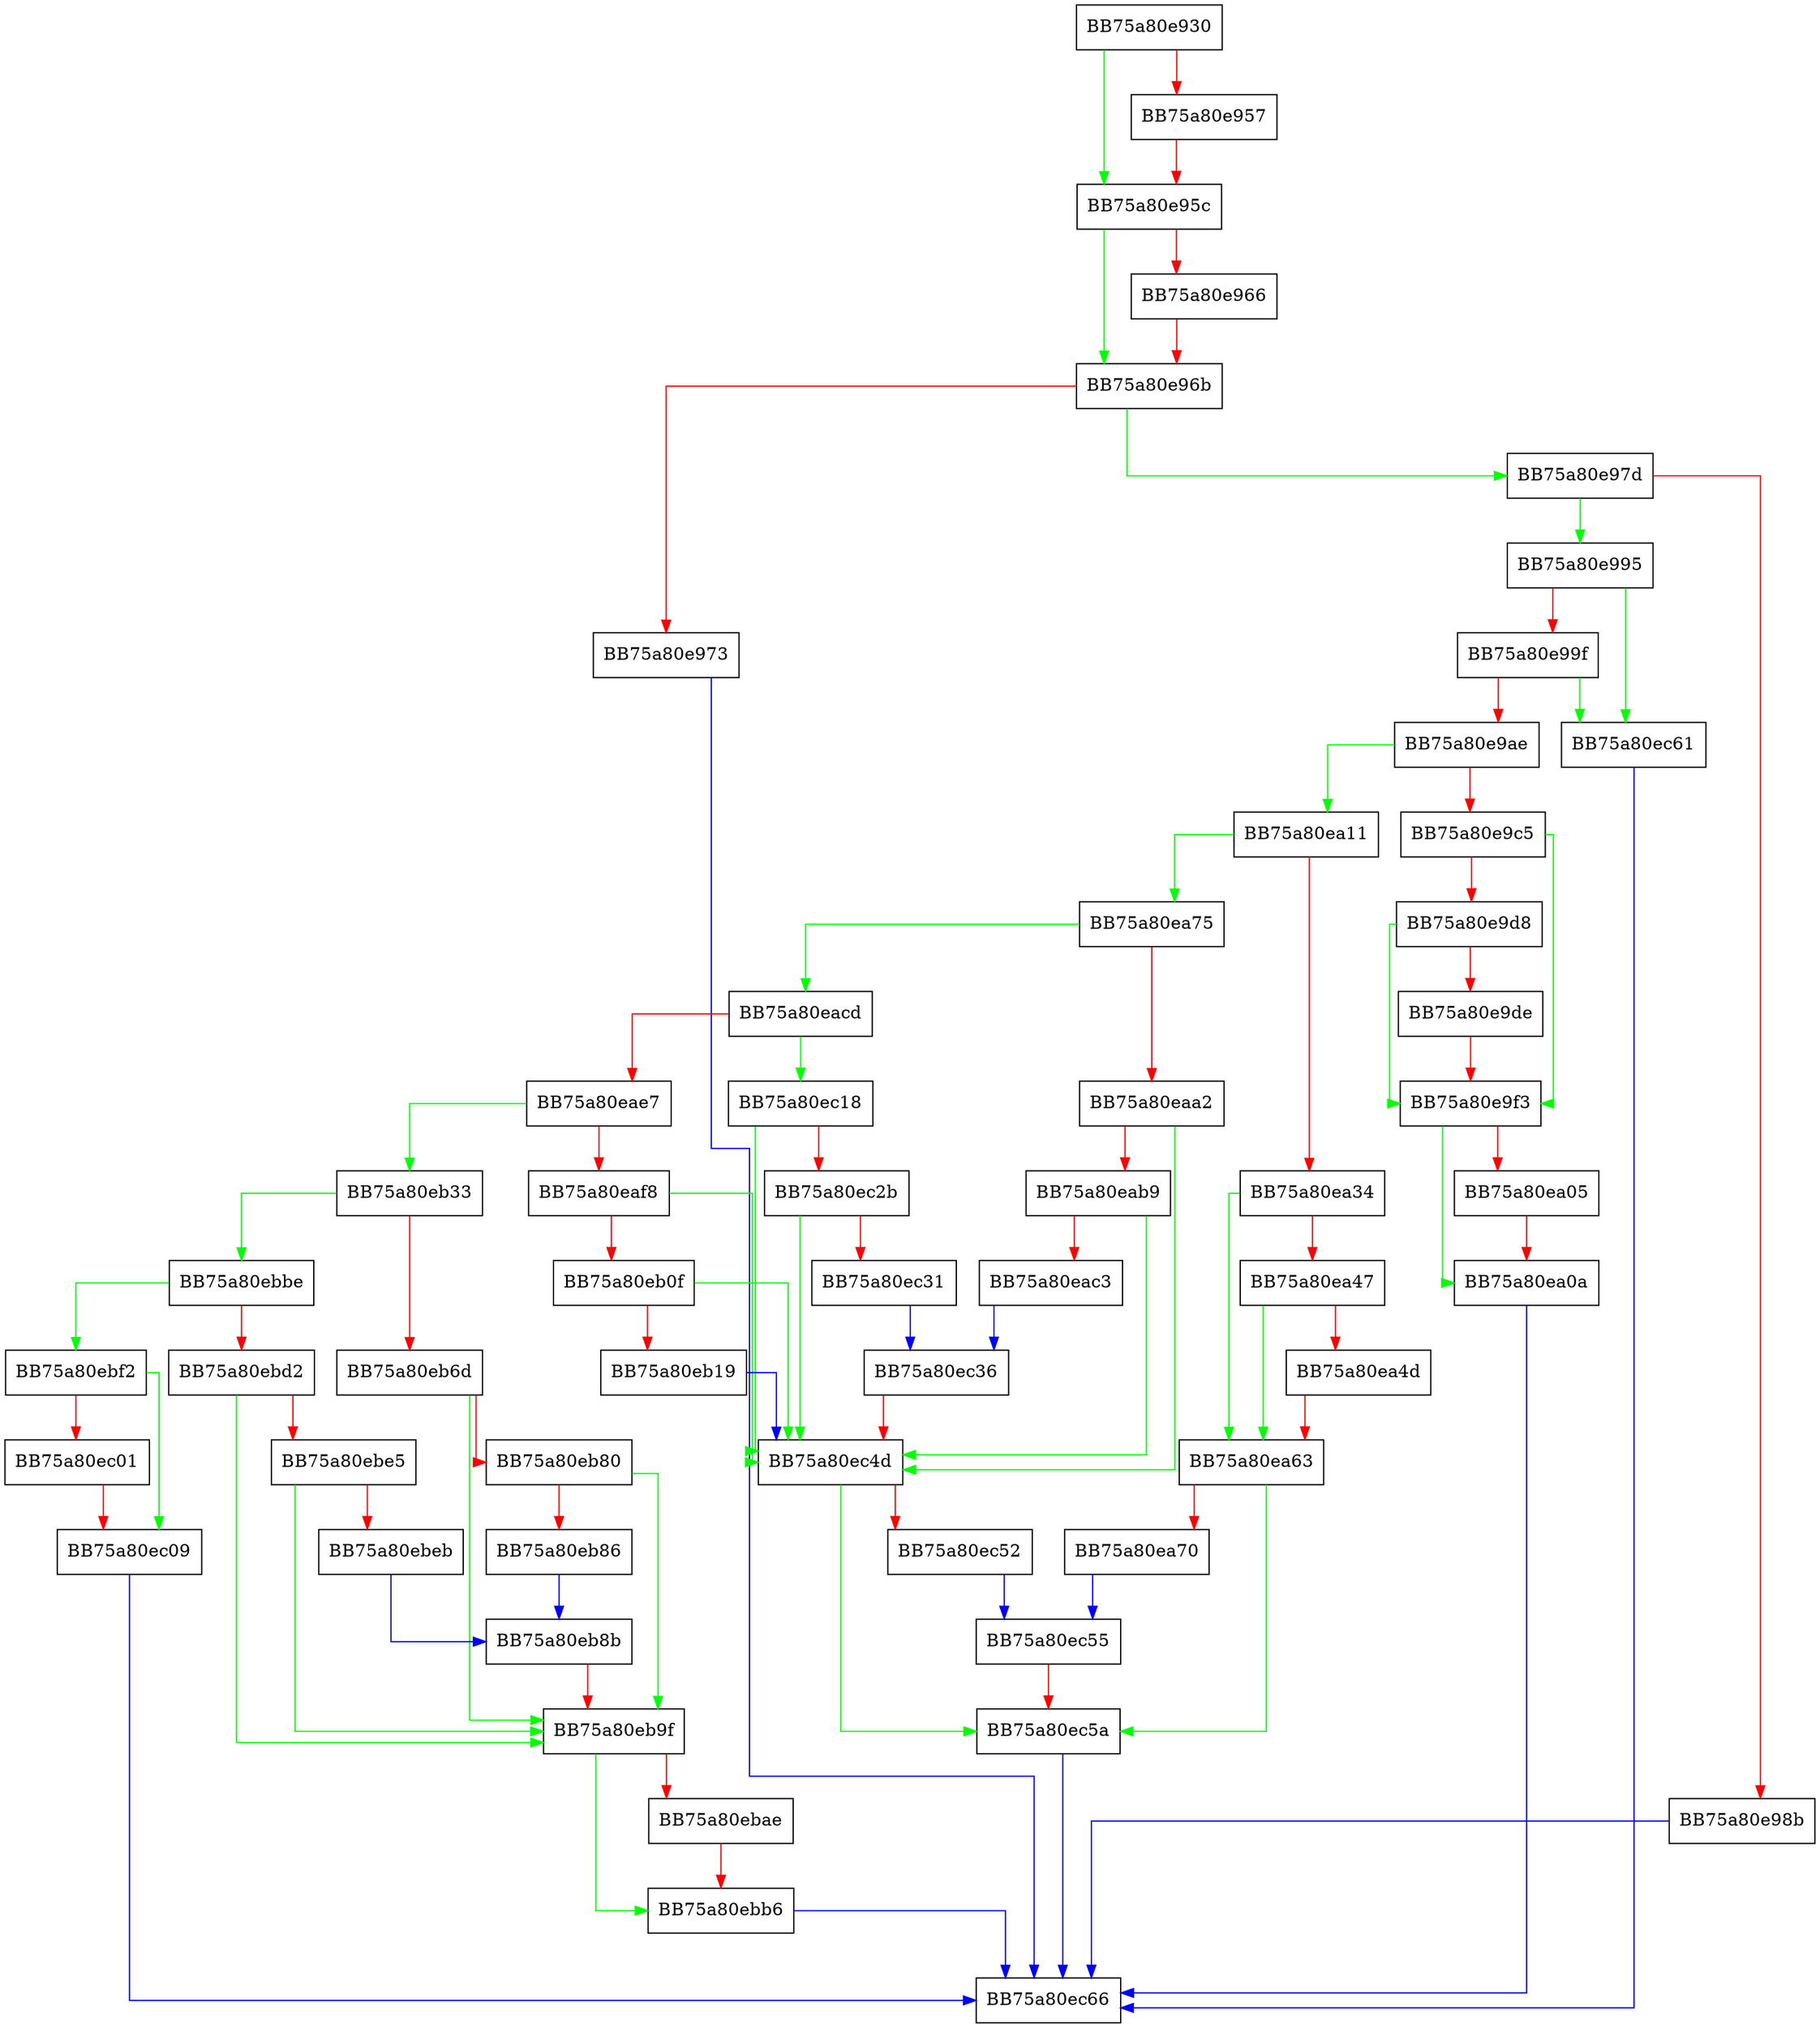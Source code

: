 digraph DeleteResource {
  node [shape="box"];
  graph [splines=ortho];
  BB75a80e930 -> BB75a80e95c [color="green"];
  BB75a80e930 -> BB75a80e957 [color="red"];
  BB75a80e957 -> BB75a80e95c [color="red"];
  BB75a80e95c -> BB75a80e96b [color="green"];
  BB75a80e95c -> BB75a80e966 [color="red"];
  BB75a80e966 -> BB75a80e96b [color="red"];
  BB75a80e96b -> BB75a80e97d [color="green"];
  BB75a80e96b -> BB75a80e973 [color="red"];
  BB75a80e973 -> BB75a80ec66 [color="blue"];
  BB75a80e97d -> BB75a80e995 [color="green"];
  BB75a80e97d -> BB75a80e98b [color="red"];
  BB75a80e98b -> BB75a80ec66 [color="blue"];
  BB75a80e995 -> BB75a80ec61 [color="green"];
  BB75a80e995 -> BB75a80e99f [color="red"];
  BB75a80e99f -> BB75a80ec61 [color="green"];
  BB75a80e99f -> BB75a80e9ae [color="red"];
  BB75a80e9ae -> BB75a80ea11 [color="green"];
  BB75a80e9ae -> BB75a80e9c5 [color="red"];
  BB75a80e9c5 -> BB75a80e9f3 [color="green"];
  BB75a80e9c5 -> BB75a80e9d8 [color="red"];
  BB75a80e9d8 -> BB75a80e9f3 [color="green"];
  BB75a80e9d8 -> BB75a80e9de [color="red"];
  BB75a80e9de -> BB75a80e9f3 [color="red"];
  BB75a80e9f3 -> BB75a80ea0a [color="green"];
  BB75a80e9f3 -> BB75a80ea05 [color="red"];
  BB75a80ea05 -> BB75a80ea0a [color="red"];
  BB75a80ea0a -> BB75a80ec66 [color="blue"];
  BB75a80ea11 -> BB75a80ea75 [color="green"];
  BB75a80ea11 -> BB75a80ea34 [color="red"];
  BB75a80ea34 -> BB75a80ea63 [color="green"];
  BB75a80ea34 -> BB75a80ea47 [color="red"];
  BB75a80ea47 -> BB75a80ea63 [color="green"];
  BB75a80ea47 -> BB75a80ea4d [color="red"];
  BB75a80ea4d -> BB75a80ea63 [color="red"];
  BB75a80ea63 -> BB75a80ec5a [color="green"];
  BB75a80ea63 -> BB75a80ea70 [color="red"];
  BB75a80ea70 -> BB75a80ec55 [color="blue"];
  BB75a80ea75 -> BB75a80eacd [color="green"];
  BB75a80ea75 -> BB75a80eaa2 [color="red"];
  BB75a80eaa2 -> BB75a80ec4d [color="green"];
  BB75a80eaa2 -> BB75a80eab9 [color="red"];
  BB75a80eab9 -> BB75a80ec4d [color="green"];
  BB75a80eab9 -> BB75a80eac3 [color="red"];
  BB75a80eac3 -> BB75a80ec36 [color="blue"];
  BB75a80eacd -> BB75a80ec18 [color="green"];
  BB75a80eacd -> BB75a80eae7 [color="red"];
  BB75a80eae7 -> BB75a80eb33 [color="green"];
  BB75a80eae7 -> BB75a80eaf8 [color="red"];
  BB75a80eaf8 -> BB75a80ec4d [color="green"];
  BB75a80eaf8 -> BB75a80eb0f [color="red"];
  BB75a80eb0f -> BB75a80ec4d [color="green"];
  BB75a80eb0f -> BB75a80eb19 [color="red"];
  BB75a80eb19 -> BB75a80ec4d [color="blue"];
  BB75a80eb33 -> BB75a80ebbe [color="green"];
  BB75a80eb33 -> BB75a80eb6d [color="red"];
  BB75a80eb6d -> BB75a80eb9f [color="green"];
  BB75a80eb6d -> BB75a80eb80 [color="red"];
  BB75a80eb80 -> BB75a80eb9f [color="green"];
  BB75a80eb80 -> BB75a80eb86 [color="red"];
  BB75a80eb86 -> BB75a80eb8b [color="blue"];
  BB75a80eb8b -> BB75a80eb9f [color="red"];
  BB75a80eb9f -> BB75a80ebb6 [color="green"];
  BB75a80eb9f -> BB75a80ebae [color="red"];
  BB75a80ebae -> BB75a80ebb6 [color="red"];
  BB75a80ebb6 -> BB75a80ec66 [color="blue"];
  BB75a80ebbe -> BB75a80ebf2 [color="green"];
  BB75a80ebbe -> BB75a80ebd2 [color="red"];
  BB75a80ebd2 -> BB75a80eb9f [color="green"];
  BB75a80ebd2 -> BB75a80ebe5 [color="red"];
  BB75a80ebe5 -> BB75a80eb9f [color="green"];
  BB75a80ebe5 -> BB75a80ebeb [color="red"];
  BB75a80ebeb -> BB75a80eb8b [color="blue"];
  BB75a80ebf2 -> BB75a80ec09 [color="green"];
  BB75a80ebf2 -> BB75a80ec01 [color="red"];
  BB75a80ec01 -> BB75a80ec09 [color="red"];
  BB75a80ec09 -> BB75a80ec66 [color="blue"];
  BB75a80ec18 -> BB75a80ec4d [color="green"];
  BB75a80ec18 -> BB75a80ec2b [color="red"];
  BB75a80ec2b -> BB75a80ec4d [color="green"];
  BB75a80ec2b -> BB75a80ec31 [color="red"];
  BB75a80ec31 -> BB75a80ec36 [color="blue"];
  BB75a80ec36 -> BB75a80ec4d [color="red"];
  BB75a80ec4d -> BB75a80ec5a [color="green"];
  BB75a80ec4d -> BB75a80ec52 [color="red"];
  BB75a80ec52 -> BB75a80ec55 [color="blue"];
  BB75a80ec55 -> BB75a80ec5a [color="red"];
  BB75a80ec5a -> BB75a80ec66 [color="blue"];
  BB75a80ec61 -> BB75a80ec66 [color="blue"];
}